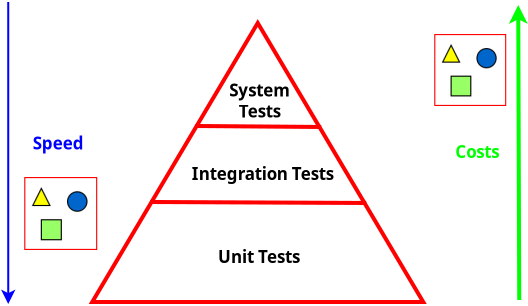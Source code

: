<?xml version="1.0" encoding="UTF-8"?>
<dia:diagram xmlns:dia="http://www.lysator.liu.se/~alla/dia/">
  <dia:layer name="Sfondo" visible="true" connectable="true" active="true">
    <dia:object type="Geometric - Isosceles Triangle" version="1" id="O0">
      <dia:attribute name="obj_pos">
        <dia:point val="20.65,6.1"/>
      </dia:attribute>
      <dia:attribute name="obj_bb">
        <dia:rectangle val="20.299,5.708;37.551,20.25"/>
      </dia:attribute>
      <dia:attribute name="meta">
        <dia:composite type="dict"/>
      </dia:attribute>
      <dia:attribute name="elem_corner">
        <dia:point val="20.65,6.1"/>
      </dia:attribute>
      <dia:attribute name="elem_width">
        <dia:real val="16.55"/>
      </dia:attribute>
      <dia:attribute name="elem_height">
        <dia:real val="13.95"/>
      </dia:attribute>
      <dia:attribute name="line_width">
        <dia:real val="0.2"/>
      </dia:attribute>
      <dia:attribute name="line_colour">
        <dia:color val="#ff0000ff"/>
      </dia:attribute>
      <dia:attribute name="fill_colour">
        <dia:color val="#ffffffff"/>
      </dia:attribute>
      <dia:attribute name="show_background">
        <dia:boolean val="true"/>
      </dia:attribute>
      <dia:attribute name="line_style">
        <dia:enum val="0"/>
        <dia:real val="1"/>
      </dia:attribute>
      <dia:attribute name="flip_horizontal">
        <dia:boolean val="false"/>
      </dia:attribute>
      <dia:attribute name="flip_vertical">
        <dia:boolean val="false"/>
      </dia:attribute>
      <dia:attribute name="subscale">
        <dia:real val="1"/>
      </dia:attribute>
    </dia:object>
    <dia:object type="Standard - Line" version="0" id="O1">
      <dia:attribute name="obj_pos">
        <dia:point val="23.55,15.05"/>
      </dia:attribute>
      <dia:attribute name="obj_bb">
        <dia:rectangle val="23.45,14.95;34.45,15.2"/>
      </dia:attribute>
      <dia:attribute name="conn_endpoints">
        <dia:point val="23.55,15.05"/>
        <dia:point val="34.35,15.1"/>
      </dia:attribute>
      <dia:attribute name="numcp">
        <dia:int val="1"/>
      </dia:attribute>
      <dia:attribute name="line_color">
        <dia:color val="#ff0000ff"/>
      </dia:attribute>
      <dia:attribute name="line_width">
        <dia:real val="0.2"/>
      </dia:attribute>
    </dia:object>
    <dia:object type="Standard - Line" version="0" id="O2">
      <dia:attribute name="obj_pos">
        <dia:point val="25.8,11.25"/>
      </dia:attribute>
      <dia:attribute name="obj_bb">
        <dia:rectangle val="25.699,11.149;32.201,11.401"/>
      </dia:attribute>
      <dia:attribute name="conn_endpoints">
        <dia:point val="25.8,11.25"/>
        <dia:point val="32.1,11.3"/>
      </dia:attribute>
      <dia:attribute name="numcp">
        <dia:int val="1"/>
      </dia:attribute>
      <dia:attribute name="line_color">
        <dia:color val="#ff0000ff"/>
      </dia:attribute>
      <dia:attribute name="line_width">
        <dia:real val="0.2"/>
      </dia:attribute>
    </dia:object>
    <dia:object type="Standard - Line" version="0" id="O3">
      <dia:attribute name="obj_pos">
        <dia:point val="42,19.95"/>
      </dia:attribute>
      <dia:attribute name="obj_bb">
        <dia:rectangle val="41.48,5.1;42.427,20.05"/>
      </dia:attribute>
      <dia:attribute name="conn_endpoints">
        <dia:point val="42,19.95"/>
        <dia:point val="41.95,5.2"/>
      </dia:attribute>
      <dia:attribute name="numcp">
        <dia:int val="1"/>
      </dia:attribute>
      <dia:attribute name="line_color">
        <dia:color val="#00ff00ff"/>
      </dia:attribute>
      <dia:attribute name="line_width">
        <dia:real val="0.2"/>
      </dia:attribute>
      <dia:attribute name="end_arrow">
        <dia:enum val="22"/>
      </dia:attribute>
      <dia:attribute name="end_arrow_length">
        <dia:real val="0.5"/>
      </dia:attribute>
      <dia:attribute name="end_arrow_width">
        <dia:real val="0.5"/>
      </dia:attribute>
    </dia:object>
    <dia:object type="Standard - Line" version="0" id="O4">
      <dia:attribute name="obj_pos">
        <dia:point val="16.45,5.05"/>
      </dia:attribute>
      <dia:attribute name="obj_bb">
        <dia:rectangle val="16.088,5;16.812,20.2"/>
      </dia:attribute>
      <dia:attribute name="conn_endpoints">
        <dia:point val="16.45,5.05"/>
        <dia:point val="16.45,20.15"/>
      </dia:attribute>
      <dia:attribute name="numcp">
        <dia:int val="1"/>
      </dia:attribute>
      <dia:attribute name="line_color">
        <dia:color val="#0000ffff"/>
      </dia:attribute>
      <dia:attribute name="end_arrow">
        <dia:enum val="22"/>
      </dia:attribute>
      <dia:attribute name="end_arrow_length">
        <dia:real val="0.5"/>
      </dia:attribute>
      <dia:attribute name="end_arrow_width">
        <dia:real val="0.5"/>
      </dia:attribute>
    </dia:object>
    <dia:object type="Standard - Text" version="1" id="O5">
      <dia:attribute name="obj_pos">
        <dia:point val="18.95,12.1"/>
      </dia:attribute>
      <dia:attribute name="obj_bb">
        <dia:rectangle val="17.465,11.606;20.435,12.594"/>
      </dia:attribute>
      <dia:attribute name="text">
        <dia:composite type="text">
          <dia:attribute name="string">
            <dia:string>#Speed#</dia:string>
          </dia:attribute>
          <dia:attribute name="font">
            <dia:font family="sans" style="80" name="Helvetica-Bold"/>
          </dia:attribute>
          <dia:attribute name="height">
            <dia:real val="1.058"/>
          </dia:attribute>
          <dia:attribute name="pos">
            <dia:point val="18.95,12.394"/>
          </dia:attribute>
          <dia:attribute name="color">
            <dia:color val="#0000ffff"/>
          </dia:attribute>
          <dia:attribute name="alignment">
            <dia:enum val="1"/>
          </dia:attribute>
        </dia:composite>
      </dia:attribute>
      <dia:attribute name="valign">
        <dia:enum val="2"/>
      </dia:attribute>
    </dia:object>
    <dia:object type="Standard - Text" version="1" id="O6">
      <dia:attribute name="obj_pos">
        <dia:point val="39.9,12.524"/>
      </dia:attribute>
      <dia:attribute name="obj_bb">
        <dia:rectangle val="38.59,12.03;41.21,13.018"/>
      </dia:attribute>
      <dia:attribute name="text">
        <dia:composite type="text">
          <dia:attribute name="string">
            <dia:string>#Costs#</dia:string>
          </dia:attribute>
          <dia:attribute name="font">
            <dia:font family="sans" style="80" name="Helvetica-Bold"/>
          </dia:attribute>
          <dia:attribute name="height">
            <dia:real val="1.058"/>
          </dia:attribute>
          <dia:attribute name="pos">
            <dia:point val="39.9,12.818"/>
          </dia:attribute>
          <dia:attribute name="color">
            <dia:color val="#00ff00ff"/>
          </dia:attribute>
          <dia:attribute name="alignment">
            <dia:enum val="1"/>
          </dia:attribute>
        </dia:composite>
      </dia:attribute>
      <dia:attribute name="valign">
        <dia:enum val="2"/>
      </dia:attribute>
    </dia:object>
    <dia:object type="Standard - Text" version="1" id="O7">
      <dia:attribute name="obj_pos">
        <dia:point val="29.175,13.624"/>
      </dia:attribute>
      <dia:attribute name="obj_bb">
        <dia:rectangle val="25.114,13.13;33.236,14.117"/>
      </dia:attribute>
      <dia:attribute name="text">
        <dia:composite type="text">
          <dia:attribute name="string">
            <dia:string>#Integration Tests#</dia:string>
          </dia:attribute>
          <dia:attribute name="font">
            <dia:font family="sans" style="80" name="Helvetica-Bold"/>
          </dia:attribute>
          <dia:attribute name="height">
            <dia:real val="1.058"/>
          </dia:attribute>
          <dia:attribute name="pos">
            <dia:point val="29.175,13.918"/>
          </dia:attribute>
          <dia:attribute name="color">
            <dia:color val="#000000ff"/>
          </dia:attribute>
          <dia:attribute name="alignment">
            <dia:enum val="1"/>
          </dia:attribute>
        </dia:composite>
      </dia:attribute>
      <dia:attribute name="valign">
        <dia:enum val="2"/>
      </dia:attribute>
    </dia:object>
    <dia:object type="Standard - Text" version="1" id="O8">
      <dia:attribute name="obj_pos">
        <dia:point val="28.983,17.774"/>
      </dia:attribute>
      <dia:attribute name="obj_bb">
        <dia:rectangle val="26.615,17.28;31.35,18.267"/>
      </dia:attribute>
      <dia:attribute name="text">
        <dia:composite type="text">
          <dia:attribute name="string">
            <dia:string>#Unit Tests#</dia:string>
          </dia:attribute>
          <dia:attribute name="font">
            <dia:font family="sans" style="80" name="Helvetica-Bold"/>
          </dia:attribute>
          <dia:attribute name="height">
            <dia:real val="1.058"/>
          </dia:attribute>
          <dia:attribute name="pos">
            <dia:point val="28.983,18.067"/>
          </dia:attribute>
          <dia:attribute name="color">
            <dia:color val="#000000ff"/>
          </dia:attribute>
          <dia:attribute name="alignment">
            <dia:enum val="1"/>
          </dia:attribute>
        </dia:composite>
      </dia:attribute>
      <dia:attribute name="valign">
        <dia:enum val="2"/>
      </dia:attribute>
    </dia:object>
    <dia:object type="Standard - Text" version="1" id="O9">
      <dia:attribute name="obj_pos">
        <dia:point val="29.026,9.974"/>
      </dia:attribute>
      <dia:attribute name="obj_bb">
        <dia:rectangle val="27.261,8.951;30.791,10.997"/>
      </dia:attribute>
      <dia:attribute name="text">
        <dia:composite type="text">
          <dia:attribute name="string">
            <dia:string>#System
Tests#</dia:string>
          </dia:attribute>
          <dia:attribute name="font">
            <dia:font family="sans" style="80" name="Helvetica-Bold"/>
          </dia:attribute>
          <dia:attribute name="height">
            <dia:real val="1.058"/>
          </dia:attribute>
          <dia:attribute name="pos">
            <dia:point val="29.026,9.738"/>
          </dia:attribute>
          <dia:attribute name="color">
            <dia:color val="#000000ff"/>
          </dia:attribute>
          <dia:attribute name="alignment">
            <dia:enum val="1"/>
          </dia:attribute>
        </dia:composite>
      </dia:attribute>
      <dia:attribute name="valign">
        <dia:enum val="2"/>
      </dia:attribute>
    </dia:object>
    <dia:object type="Standard - Image" version="0" id="O10">
      <dia:attribute name="obj_pos">
        <dia:point val="17.25,13.8"/>
      </dia:attribute>
      <dia:attribute name="obj_bb">
        <dia:rectangle val="17.25,13.8;20.9,17.45"/>
      </dia:attribute>
      <dia:attribute name="elem_corner">
        <dia:point val="17.25,13.8"/>
      </dia:attribute>
      <dia:attribute name="elem_width">
        <dia:real val="3.65"/>
      </dia:attribute>
      <dia:attribute name="elem_height">
        <dia:real val="3.65"/>
      </dia:attribute>
      <dia:attribute name="draw_border">
        <dia:boolean val="false"/>
      </dia:attribute>
      <dia:attribute name="keep_aspect">
        <dia:boolean val="true"/>
      </dia:attribute>
      <dia:attribute name="file">
        <dia:string>#/home/daniele/Progetti/STAMP/stamp-courseware/images/speedo-1970476_1280.png#</dia:string>
      </dia:attribute>
    </dia:object>
    <dia:object type="Standard - Image" version="0" id="O11">
      <dia:attribute name="obj_pos">
        <dia:point val="37.75,6.65"/>
      </dia:attribute>
      <dia:attribute name="obj_bb">
        <dia:rectangle val="37.75,6.65;41.35,10.25"/>
      </dia:attribute>
      <dia:attribute name="elem_corner">
        <dia:point val="37.75,6.65"/>
      </dia:attribute>
      <dia:attribute name="elem_width">
        <dia:real val="3.6"/>
      </dia:attribute>
      <dia:attribute name="elem_height">
        <dia:real val="3.6"/>
      </dia:attribute>
      <dia:attribute name="draw_border">
        <dia:boolean val="false"/>
      </dia:attribute>
      <dia:attribute name="keep_aspect">
        <dia:boolean val="true"/>
      </dia:attribute>
      <dia:attribute name="file">
        <dia:string>#/home/daniele/Progetti/STAMP/stamp-courseware/images/coin.png#</dia:string>
      </dia:attribute>
    </dia:object>
  </dia:layer>
</dia:diagram>
